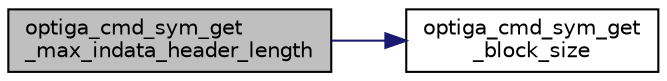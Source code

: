 digraph "optiga_cmd_sym_get_max_indata_header_length"
{
 // LATEX_PDF_SIZE
  edge [fontname="Helvetica",fontsize="10",labelfontname="Helvetica",labelfontsize="10"];
  node [fontname="Helvetica",fontsize="10",shape=record];
  rankdir="LR";
  Node1 [label="optiga_cmd_sym_get\l_max_indata_header_length",height=0.2,width=0.4,color="black", fillcolor="grey75", style="filled", fontcolor="black",tooltip=" "];
  Node1 -> Node2 [color="midnightblue",fontsize="10",style="solid",fontname="Helvetica"];
  Node2 [label="optiga_cmd_sym_get\l_block_size",height=0.2,width=0.4,color="black", fillcolor="white", style="filled",URL="$db/dd5/optiga__cmd_8c.html#a77b57b1bea1d960baaeb38ddfa2a5db6",tooltip=" "];
}
